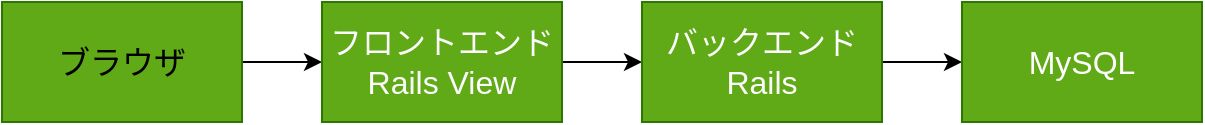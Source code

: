 <mxfile version="28.0.4">
  <diagram name="ページ1" id="_yaAQI0uLjgClfAq2I8h">
    <mxGraphModel dx="612" dy="931" grid="1" gridSize="10" guides="1" tooltips="1" connect="1" arrows="1" fold="1" page="1" pageScale="1" pageWidth="827" pageHeight="1169" math="0" shadow="0">
      <root>
        <mxCell id="0" />
        <mxCell id="1" parent="0" />
        <mxCell id="3_S_ea6MN-vv-nrupcCX-3" value="" style="edgeStyle=orthogonalEdgeStyle;rounded=0;orthogonalLoop=1;jettySize=auto;html=1;" edge="1" parent="1" source="3_S_ea6MN-vv-nrupcCX-1" target="3_S_ea6MN-vv-nrupcCX-2">
          <mxGeometry relative="1" as="geometry" />
        </mxCell>
        <mxCell id="3_S_ea6MN-vv-nrupcCX-1" value="&lt;font style=&quot;color: light-dark(rgb(0, 0, 0), rgb(252, 252, 252)); font-size: 16px;&quot; face=&quot;Helvetica&quot;&gt;ブラウザ&lt;/font&gt;" style="rounded=0;whiteSpace=wrap;html=1;fillColor=#60a917;fontColor=#ffffff;strokeColor=#2D7600;" vertex="1" parent="1">
          <mxGeometry x="40" y="120" width="120" height="60" as="geometry" />
        </mxCell>
        <mxCell id="3_S_ea6MN-vv-nrupcCX-5" value="" style="edgeStyle=orthogonalEdgeStyle;rounded=0;orthogonalLoop=1;jettySize=auto;html=1;" edge="1" parent="1" source="3_S_ea6MN-vv-nrupcCX-2" target="3_S_ea6MN-vv-nrupcCX-4">
          <mxGeometry relative="1" as="geometry" />
        </mxCell>
        <mxCell id="3_S_ea6MN-vv-nrupcCX-2" value="&lt;font style=&quot;color: light-dark(rgb(252, 252, 252), rgb(255, 255, 255)); font-size: 16px;&quot;&gt;フロントエンド&lt;br&gt;Rails View&lt;/font&gt;" style="rounded=0;whiteSpace=wrap;html=1;fillColor=#60a917;fontColor=#ffffff;strokeColor=#2D7600;" vertex="1" parent="1">
          <mxGeometry x="200" y="120" width="120" height="60" as="geometry" />
        </mxCell>
        <mxCell id="3_S_ea6MN-vv-nrupcCX-7" value="" style="edgeStyle=orthogonalEdgeStyle;rounded=0;orthogonalLoop=1;jettySize=auto;html=1;" edge="1" parent="1" source="3_S_ea6MN-vv-nrupcCX-4" target="3_S_ea6MN-vv-nrupcCX-6">
          <mxGeometry relative="1" as="geometry" />
        </mxCell>
        <mxCell id="3_S_ea6MN-vv-nrupcCX-4" value="&lt;font style=&quot;color: light-dark(rgb(252, 252, 252), rgb(255, 255, 255)); font-size: 16px;&quot;&gt;バックエンド&lt;br&gt;Rails&lt;/font&gt;" style="rounded=0;whiteSpace=wrap;html=1;fillColor=#60a917;fontColor=#ffffff;strokeColor=#2D7600;" vertex="1" parent="1">
          <mxGeometry x="360" y="120" width="120" height="60" as="geometry" />
        </mxCell>
        <mxCell id="3_S_ea6MN-vv-nrupcCX-6" value="&lt;font style=&quot;color: light-dark(rgb(255, 255, 255), rgb(255, 255, 255));&quot;&gt;&lt;span style=&quot;font-size: 16px;&quot;&gt;MySQL&lt;/span&gt;&lt;/font&gt;" style="rounded=0;whiteSpace=wrap;html=1;fillColor=#60a917;fontColor=#ffffff;strokeColor=#2D7600;" vertex="1" parent="1">
          <mxGeometry x="520" y="120" width="120" height="60" as="geometry" />
        </mxCell>
      </root>
    </mxGraphModel>
  </diagram>
</mxfile>
